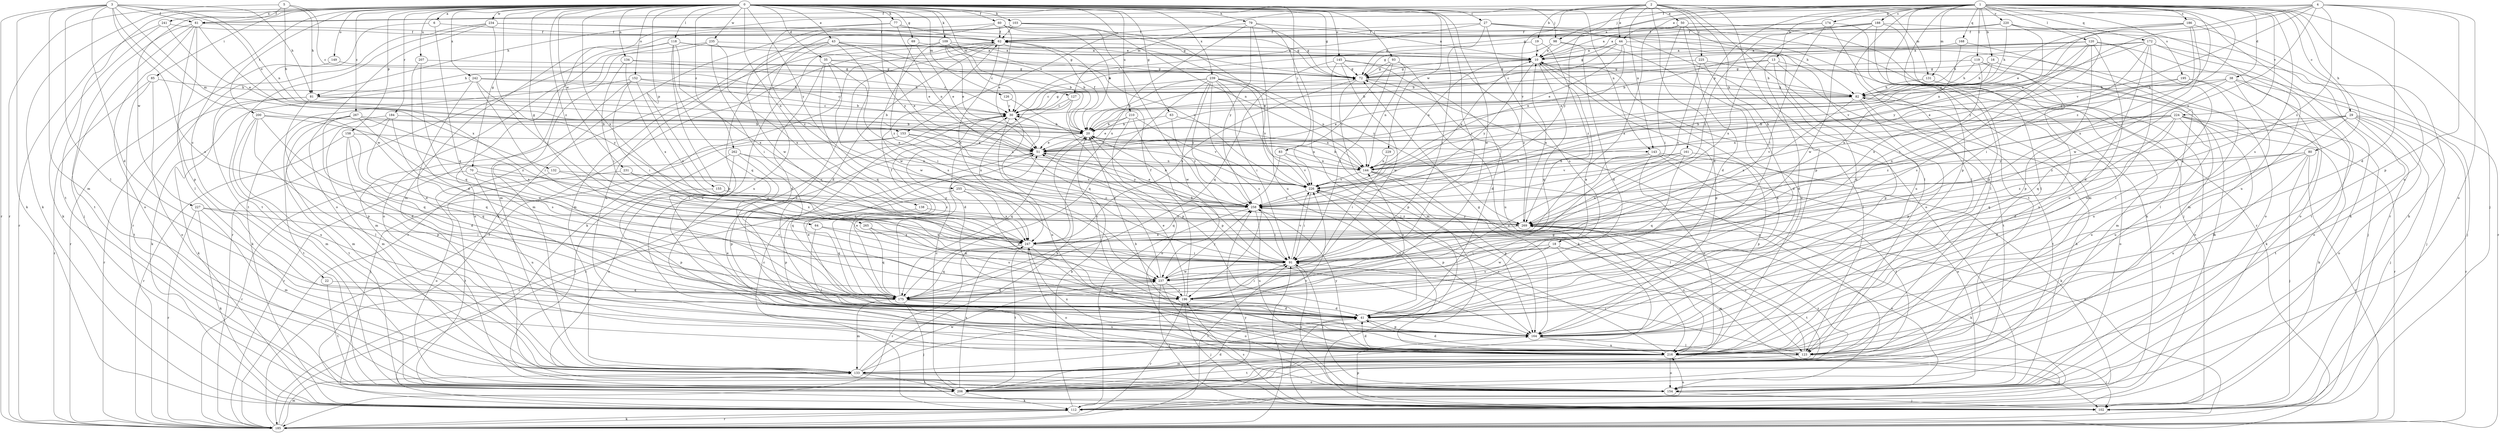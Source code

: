 strict digraph  {
0;
1;
2;
3;
4;
5;
6;
10;
13;
16;
18;
19;
20;
22;
27;
29;
30;
35;
38;
41;
43;
44;
50;
51;
60;
61;
62;
63;
64;
69;
70;
72;
77;
79;
80;
81;
82;
83;
85;
91;
93;
98;
102;
103;
109;
112;
118;
119;
120;
123;
126;
127;
131;
132;
133;
134;
138;
143;
144;
145;
149;
152;
153;
154;
155;
158;
161;
164;
168;
172;
174;
175;
184;
185;
186;
188;
195;
196;
200;
206;
207;
210;
216;
220;
224;
225;
226;
227;
229;
231;
234;
235;
237;
239;
241;
242;
247;
255;
258;
262;
265;
267;
269;
0 -> 6  [label=a];
0 -> 22  [label=c];
0 -> 27  [label=c];
0 -> 35  [label=d];
0 -> 43  [label=e];
0 -> 60  [label=f];
0 -> 63  [label=g];
0 -> 64  [label=g];
0 -> 69  [label=g];
0 -> 70  [label=g];
0 -> 72  [label=g];
0 -> 77  [label=h];
0 -> 79  [label=h];
0 -> 83  [label=i];
0 -> 85  [label=i];
0 -> 91  [label=i];
0 -> 93  [label=j];
0 -> 98  [label=j];
0 -> 103  [label=k];
0 -> 109  [label=k];
0 -> 112  [label=k];
0 -> 118  [label=l];
0 -> 126  [label=m];
0 -> 127  [label=m];
0 -> 134  [label=n];
0 -> 138  [label=n];
0 -> 143  [label=n];
0 -> 145  [label=o];
0 -> 149  [label=o];
0 -> 152  [label=o];
0 -> 153  [label=o];
0 -> 155  [label=p];
0 -> 158  [label=p];
0 -> 184  [label=r];
0 -> 200  [label=t];
0 -> 206  [label=t];
0 -> 207  [label=u];
0 -> 210  [label=u];
0 -> 227  [label=w];
0 -> 229  [label=w];
0 -> 231  [label=w];
0 -> 234  [label=w];
0 -> 235  [label=w];
0 -> 237  [label=w];
0 -> 239  [label=x];
0 -> 241  [label=x];
0 -> 242  [label=x];
0 -> 247  [label=x];
0 -> 255  [label=y];
0 -> 258  [label=y];
0 -> 262  [label=z];
0 -> 265  [label=z];
0 -> 267  [label=z];
1 -> 10  [label=a];
1 -> 13  [label=b];
1 -> 16  [label=b];
1 -> 29  [label=c];
1 -> 38  [label=d];
1 -> 44  [label=e];
1 -> 80  [label=h];
1 -> 81  [label=h];
1 -> 98  [label=j];
1 -> 102  [label=j];
1 -> 119  [label=l];
1 -> 120  [label=l];
1 -> 123  [label=l];
1 -> 127  [label=m];
1 -> 131  [label=m];
1 -> 161  [label=p];
1 -> 164  [label=p];
1 -> 168  [label=q];
1 -> 172  [label=q];
1 -> 174  [label=q];
1 -> 186  [label=s];
1 -> 188  [label=s];
1 -> 195  [label=s];
1 -> 196  [label=s];
1 -> 206  [label=t];
1 -> 216  [label=u];
1 -> 220  [label=v];
1 -> 224  [label=v];
1 -> 258  [label=y];
1 -> 269  [label=z];
2 -> 18  [label=b];
2 -> 19  [label=b];
2 -> 41  [label=d];
2 -> 44  [label=e];
2 -> 50  [label=e];
2 -> 61  [label=f];
2 -> 123  [label=l];
2 -> 131  [label=m];
2 -> 143  [label=n];
2 -> 164  [label=p];
2 -> 185  [label=r];
2 -> 225  [label=v];
2 -> 226  [label=v];
2 -> 258  [label=y];
3 -> 41  [label=d];
3 -> 61  [label=f];
3 -> 81  [label=h];
3 -> 112  [label=k];
3 -> 123  [label=l];
3 -> 132  [label=m];
3 -> 133  [label=m];
3 -> 143  [label=n];
3 -> 153  [label=o];
3 -> 185  [label=r];
3 -> 196  [label=s];
3 -> 237  [label=w];
4 -> 41  [label=d];
4 -> 51  [label=e];
4 -> 61  [label=f];
4 -> 72  [label=g];
4 -> 144  [label=n];
4 -> 154  [label=o];
4 -> 164  [label=p];
4 -> 226  [label=v];
4 -> 258  [label=y];
4 -> 269  [label=z];
5 -> 20  [label=b];
5 -> 30  [label=c];
5 -> 61  [label=f];
5 -> 81  [label=h];
5 -> 185  [label=r];
6 -> 62  [label=f];
6 -> 175  [label=q];
6 -> 206  [label=t];
10 -> 72  [label=g];
10 -> 81  [label=h];
10 -> 82  [label=h];
10 -> 123  [label=l];
10 -> 144  [label=n];
10 -> 164  [label=p];
10 -> 175  [label=q];
10 -> 258  [label=y];
13 -> 20  [label=b];
13 -> 41  [label=d];
13 -> 72  [label=g];
13 -> 112  [label=k];
13 -> 164  [label=p];
13 -> 206  [label=t];
16 -> 51  [label=e];
16 -> 72  [label=g];
16 -> 82  [label=h];
16 -> 102  [label=j];
18 -> 91  [label=i];
18 -> 133  [label=m];
18 -> 196  [label=s];
18 -> 206  [label=t];
18 -> 237  [label=w];
19 -> 10  [label=a];
19 -> 30  [label=c];
19 -> 269  [label=z];
20 -> 51  [label=e];
20 -> 62  [label=f];
20 -> 144  [label=n];
20 -> 175  [label=q];
22 -> 175  [label=q];
22 -> 206  [label=t];
27 -> 30  [label=c];
27 -> 62  [label=f];
27 -> 91  [label=i];
27 -> 102  [label=j];
27 -> 154  [label=o];
27 -> 185  [label=r];
27 -> 196  [label=s];
29 -> 20  [label=b];
29 -> 102  [label=j];
29 -> 154  [label=o];
29 -> 185  [label=r];
29 -> 206  [label=t];
29 -> 216  [label=u];
29 -> 258  [label=y];
29 -> 269  [label=z];
30 -> 20  [label=b];
30 -> 72  [label=g];
30 -> 216  [label=u];
35 -> 41  [label=d];
35 -> 51  [label=e];
35 -> 72  [label=g];
35 -> 91  [label=i];
35 -> 175  [label=q];
35 -> 237  [label=w];
38 -> 51  [label=e];
38 -> 82  [label=h];
38 -> 102  [label=j];
38 -> 123  [label=l];
38 -> 154  [label=o];
38 -> 175  [label=q];
41 -> 30  [label=c];
41 -> 51  [label=e];
41 -> 102  [label=j];
41 -> 164  [label=p];
41 -> 226  [label=v];
43 -> 10  [label=a];
43 -> 20  [label=b];
43 -> 51  [label=e];
43 -> 123  [label=l];
43 -> 133  [label=m];
43 -> 216  [label=u];
43 -> 237  [label=w];
44 -> 10  [label=a];
44 -> 20  [label=b];
44 -> 41  [label=d];
44 -> 51  [label=e];
44 -> 72  [label=g];
44 -> 144  [label=n];
44 -> 154  [label=o];
50 -> 41  [label=d];
50 -> 62  [label=f];
50 -> 91  [label=i];
50 -> 112  [label=k];
50 -> 216  [label=u];
50 -> 247  [label=x];
51 -> 144  [label=n];
51 -> 185  [label=r];
51 -> 258  [label=y];
60 -> 20  [label=b];
60 -> 51  [label=e];
60 -> 62  [label=f];
60 -> 91  [label=i];
60 -> 112  [label=k];
60 -> 216  [label=u];
60 -> 226  [label=v];
61 -> 62  [label=f];
61 -> 102  [label=j];
61 -> 123  [label=l];
61 -> 154  [label=o];
61 -> 164  [label=p];
61 -> 206  [label=t];
61 -> 247  [label=x];
62 -> 10  [label=a];
62 -> 41  [label=d];
62 -> 112  [label=k];
62 -> 123  [label=l];
62 -> 185  [label=r];
62 -> 247  [label=x];
62 -> 269  [label=z];
63 -> 20  [label=b];
63 -> 144  [label=n];
63 -> 258  [label=y];
64 -> 123  [label=l];
64 -> 237  [label=w];
64 -> 247  [label=x];
69 -> 10  [label=a];
69 -> 51  [label=e];
69 -> 269  [label=z];
70 -> 185  [label=r];
70 -> 196  [label=s];
70 -> 216  [label=u];
70 -> 226  [label=v];
72 -> 82  [label=h];
72 -> 112  [label=k];
72 -> 154  [label=o];
72 -> 247  [label=x];
77 -> 62  [label=f];
77 -> 72  [label=g];
77 -> 133  [label=m];
77 -> 144  [label=n];
77 -> 269  [label=z];
79 -> 62  [label=f];
79 -> 82  [label=h];
79 -> 102  [label=j];
79 -> 216  [label=u];
79 -> 247  [label=x];
79 -> 258  [label=y];
80 -> 41  [label=d];
80 -> 102  [label=j];
80 -> 144  [label=n];
80 -> 185  [label=r];
80 -> 216  [label=u];
80 -> 269  [label=z];
81 -> 20  [label=b];
81 -> 30  [label=c];
81 -> 112  [label=k];
81 -> 164  [label=p];
81 -> 185  [label=r];
82 -> 30  [label=c];
82 -> 51  [label=e];
82 -> 154  [label=o];
82 -> 164  [label=p];
82 -> 206  [label=t];
82 -> 247  [label=x];
83 -> 144  [label=n];
83 -> 175  [label=q];
83 -> 226  [label=v];
85 -> 82  [label=h];
85 -> 154  [label=o];
85 -> 185  [label=r];
85 -> 206  [label=t];
91 -> 20  [label=b];
91 -> 154  [label=o];
91 -> 226  [label=v];
91 -> 237  [label=w];
93 -> 41  [label=d];
93 -> 72  [label=g];
93 -> 91  [label=i];
93 -> 144  [label=n];
93 -> 226  [label=v];
98 -> 10  [label=a];
98 -> 41  [label=d];
98 -> 72  [label=g];
98 -> 216  [label=u];
102 -> 164  [label=p];
102 -> 196  [label=s];
103 -> 10  [label=a];
103 -> 62  [label=f];
103 -> 72  [label=g];
103 -> 133  [label=m];
103 -> 144  [label=n];
103 -> 237  [label=w];
109 -> 10  [label=a];
109 -> 20  [label=b];
109 -> 30  [label=c];
109 -> 51  [label=e];
109 -> 196  [label=s];
109 -> 216  [label=u];
109 -> 226  [label=v];
112 -> 20  [label=b];
112 -> 30  [label=c];
112 -> 91  [label=i];
112 -> 185  [label=r];
112 -> 216  [label=u];
118 -> 10  [label=a];
118 -> 72  [label=g];
118 -> 154  [label=o];
118 -> 164  [label=p];
118 -> 175  [label=q];
118 -> 185  [label=r];
118 -> 247  [label=x];
119 -> 72  [label=g];
119 -> 82  [label=h];
119 -> 123  [label=l];
119 -> 216  [label=u];
119 -> 247  [label=x];
120 -> 10  [label=a];
120 -> 20  [label=b];
120 -> 30  [label=c];
120 -> 91  [label=i];
120 -> 123  [label=l];
120 -> 154  [label=o];
120 -> 164  [label=p];
120 -> 196  [label=s];
120 -> 216  [label=u];
123 -> 20  [label=b];
123 -> 41  [label=d];
123 -> 91  [label=i];
123 -> 102  [label=j];
123 -> 206  [label=t];
123 -> 269  [label=z];
126 -> 30  [label=c];
126 -> 226  [label=v];
127 -> 30  [label=c];
127 -> 41  [label=d];
127 -> 164  [label=p];
127 -> 247  [label=x];
131 -> 82  [label=h];
131 -> 133  [label=m];
131 -> 154  [label=o];
132 -> 154  [label=o];
132 -> 226  [label=v];
132 -> 269  [label=z];
133 -> 20  [label=b];
133 -> 154  [label=o];
133 -> 206  [label=t];
133 -> 226  [label=v];
133 -> 237  [label=w];
134 -> 30  [label=c];
134 -> 72  [label=g];
134 -> 91  [label=i];
134 -> 247  [label=x];
138 -> 175  [label=q];
138 -> 269  [label=z];
143 -> 112  [label=k];
143 -> 144  [label=n];
143 -> 154  [label=o];
143 -> 196  [label=s];
143 -> 206  [label=t];
143 -> 216  [label=u];
144 -> 20  [label=b];
144 -> 123  [label=l];
144 -> 164  [label=p];
144 -> 185  [label=r];
144 -> 226  [label=v];
145 -> 72  [label=g];
145 -> 133  [label=m];
145 -> 175  [label=q];
145 -> 216  [label=u];
145 -> 237  [label=w];
145 -> 269  [label=z];
149 -> 72  [label=g];
149 -> 185  [label=r];
152 -> 20  [label=b];
152 -> 82  [label=h];
152 -> 91  [label=i];
152 -> 112  [label=k];
152 -> 133  [label=m];
152 -> 247  [label=x];
153 -> 51  [label=e];
153 -> 102  [label=j];
153 -> 144  [label=n];
153 -> 185  [label=r];
153 -> 258  [label=y];
154 -> 82  [label=h];
154 -> 91  [label=i];
154 -> 102  [label=j];
155 -> 164  [label=p];
155 -> 258  [label=y];
158 -> 41  [label=d];
158 -> 51  [label=e];
158 -> 164  [label=p];
158 -> 175  [label=q];
158 -> 185  [label=r];
161 -> 144  [label=n];
161 -> 164  [label=p];
161 -> 175  [label=q];
161 -> 226  [label=v];
161 -> 247  [label=x];
164 -> 10  [label=a];
164 -> 72  [label=g];
164 -> 123  [label=l];
164 -> 216  [label=u];
168 -> 10  [label=a];
168 -> 133  [label=m];
168 -> 247  [label=x];
172 -> 10  [label=a];
172 -> 41  [label=d];
172 -> 82  [label=h];
172 -> 91  [label=i];
172 -> 185  [label=r];
172 -> 206  [label=t];
172 -> 216  [label=u];
172 -> 226  [label=v];
174 -> 10  [label=a];
174 -> 62  [label=f];
174 -> 91  [label=i];
174 -> 123  [label=l];
174 -> 133  [label=m];
175 -> 10  [label=a];
175 -> 30  [label=c];
175 -> 41  [label=d];
175 -> 51  [label=e];
175 -> 62  [label=f];
175 -> 102  [label=j];
175 -> 133  [label=m];
175 -> 216  [label=u];
184 -> 20  [label=b];
184 -> 133  [label=m];
184 -> 175  [label=q];
184 -> 196  [label=s];
184 -> 206  [label=t];
185 -> 30  [label=c];
185 -> 62  [label=f];
185 -> 91  [label=i];
185 -> 112  [label=k];
185 -> 133  [label=m];
185 -> 258  [label=y];
186 -> 51  [label=e];
186 -> 62  [label=f];
186 -> 112  [label=k];
186 -> 237  [label=w];
186 -> 247  [label=x];
186 -> 258  [label=y];
188 -> 62  [label=f];
188 -> 112  [label=k];
188 -> 123  [label=l];
188 -> 164  [label=p];
188 -> 237  [label=w];
188 -> 247  [label=x];
188 -> 269  [label=z];
195 -> 82  [label=h];
195 -> 112  [label=k];
195 -> 216  [label=u];
195 -> 247  [label=x];
196 -> 41  [label=d];
196 -> 51  [label=e];
196 -> 62  [label=f];
196 -> 91  [label=i];
196 -> 102  [label=j];
196 -> 144  [label=n];
196 -> 185  [label=r];
200 -> 20  [label=b];
200 -> 123  [label=l];
200 -> 133  [label=m];
200 -> 175  [label=q];
200 -> 216  [label=u];
200 -> 269  [label=z];
206 -> 30  [label=c];
206 -> 41  [label=d];
206 -> 72  [label=g];
206 -> 112  [label=k];
206 -> 247  [label=x];
206 -> 269  [label=z];
207 -> 41  [label=d];
207 -> 72  [label=g];
207 -> 175  [label=q];
210 -> 20  [label=b];
210 -> 51  [label=e];
210 -> 154  [label=o];
210 -> 164  [label=p];
210 -> 226  [label=v];
216 -> 41  [label=d];
216 -> 51  [label=e];
216 -> 102  [label=j];
216 -> 133  [label=m];
216 -> 154  [label=o];
216 -> 226  [label=v];
216 -> 247  [label=x];
216 -> 258  [label=y];
220 -> 10  [label=a];
220 -> 62  [label=f];
220 -> 82  [label=h];
220 -> 144  [label=n];
220 -> 216  [label=u];
220 -> 258  [label=y];
224 -> 20  [label=b];
224 -> 41  [label=d];
224 -> 112  [label=k];
224 -> 123  [label=l];
224 -> 144  [label=n];
224 -> 175  [label=q];
224 -> 185  [label=r];
224 -> 216  [label=u];
224 -> 226  [label=v];
224 -> 269  [label=z];
225 -> 41  [label=d];
225 -> 72  [label=g];
225 -> 102  [label=j];
225 -> 269  [label=z];
226 -> 10  [label=a];
226 -> 91  [label=i];
226 -> 164  [label=p];
226 -> 258  [label=y];
227 -> 91  [label=i];
227 -> 112  [label=k];
227 -> 133  [label=m];
227 -> 185  [label=r];
227 -> 269  [label=z];
229 -> 91  [label=i];
229 -> 144  [label=n];
231 -> 206  [label=t];
231 -> 226  [label=v];
231 -> 247  [label=x];
234 -> 62  [label=f];
234 -> 72  [label=g];
234 -> 91  [label=i];
234 -> 154  [label=o];
234 -> 185  [label=r];
234 -> 206  [label=t];
235 -> 10  [label=a];
235 -> 91  [label=i];
235 -> 133  [label=m];
235 -> 154  [label=o];
235 -> 247  [label=x];
237 -> 30  [label=c];
237 -> 102  [label=j];
237 -> 154  [label=o];
237 -> 175  [label=q];
237 -> 196  [label=s];
237 -> 258  [label=y];
239 -> 20  [label=b];
239 -> 30  [label=c];
239 -> 82  [label=h];
239 -> 91  [label=i];
239 -> 144  [label=n];
239 -> 164  [label=p];
239 -> 175  [label=q];
239 -> 196  [label=s];
239 -> 226  [label=v];
239 -> 237  [label=w];
239 -> 258  [label=y];
241 -> 51  [label=e];
241 -> 62  [label=f];
241 -> 112  [label=k];
241 -> 185  [label=r];
242 -> 30  [label=c];
242 -> 41  [label=d];
242 -> 82  [label=h];
242 -> 91  [label=i];
242 -> 112  [label=k];
242 -> 258  [label=y];
247 -> 91  [label=i];
247 -> 154  [label=o];
247 -> 164  [label=p];
247 -> 175  [label=q];
247 -> 185  [label=r];
247 -> 206  [label=t];
255 -> 164  [label=p];
255 -> 196  [label=s];
255 -> 247  [label=x];
255 -> 258  [label=y];
258 -> 20  [label=b];
258 -> 51  [label=e];
258 -> 91  [label=i];
258 -> 112  [label=k];
258 -> 216  [label=u];
258 -> 269  [label=z];
262 -> 144  [label=n];
262 -> 154  [label=o];
262 -> 164  [label=p];
262 -> 175  [label=q];
262 -> 206  [label=t];
265 -> 175  [label=q];
265 -> 196  [label=s];
265 -> 247  [label=x];
267 -> 20  [label=b];
267 -> 41  [label=d];
267 -> 133  [label=m];
267 -> 206  [label=t];
267 -> 237  [label=w];
267 -> 247  [label=x];
269 -> 10  [label=a];
269 -> 112  [label=k];
269 -> 154  [label=o];
269 -> 216  [label=u];
269 -> 247  [label=x];
269 -> 258  [label=y];
}
